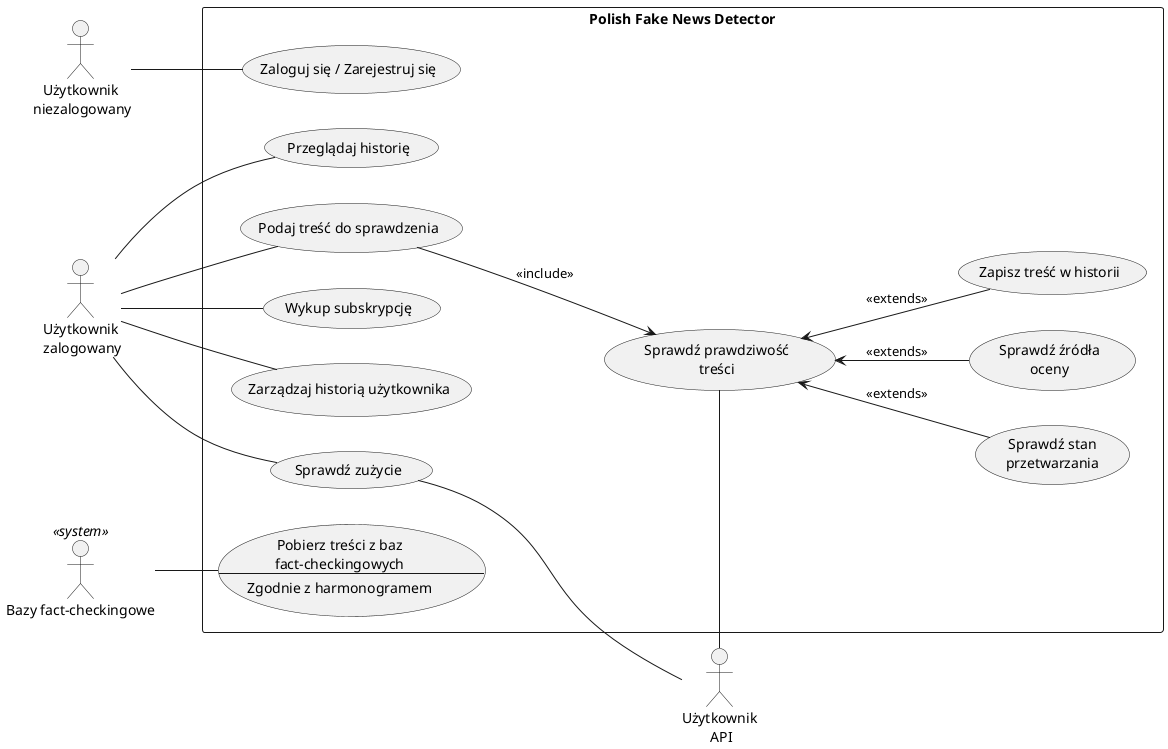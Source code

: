 @startuml
left to right direction
skinparam defaultTextAlignment center
skinparam packageStyle rectangle

actor "Użytkownik\n niezalogowany" as Guest
actor "Użytkownik\n zalogowany" as LoggedInUser
actor "Użytkownik\n API" as ApiUser

rectangle "Polish Fake News Detector" {
    usecase "Przeglądaj historię" as UCHistory
    usecase "Sprawdź prawdziwość\ntreści" as UCCheck
    usecase "Sprawdź stan\nprzetwarzania" as UCState
    usecase "Sprawdź źródła\noceny" as UCSources
    usecase "Podaj treść do sprawdzenia" as UCCheckInput
    usecase "Wykup subskrypcję" as UCSubscribe
    usecase UCSaveHistory as "Zapisz treść w historii"
    usecase "Zarządzaj historią użytkownika" as UCManageHistory
    usecase  UCFactDB as "Pobierz treści z baz\nfact-checkingowych
    --
    Zgodnie z harmonogramem"
    usecase "Zaloguj się / Zarejestruj się" as UCLogin
    usecase "Sprawdź zużycie" as UCCheckUsage

}


actor FactCheckingDB <<system>> as "Bazy fact-checkingowe"

LoggedInUser -- UCCheckInput
UCCheckInput --> (UCCheck): <<include>>
LoggedInUser -- UCHistory
ApiUser -- UCCheck

UCCheck <-- (UCState): <<extends>>
UCCheck <-- (UCSources): <<extends>>
UCCheck <-- UCSaveHistory: <<extends>>


Guest -- UCLogin
LoggedInUser -- UCSubscribe
LoggedInUser -- UCManageHistory
LoggedInUser -- UCCheckUsage

FactCheckingDB -- UCFactDB
UCCheckUsage -- ApiUser

@enduml